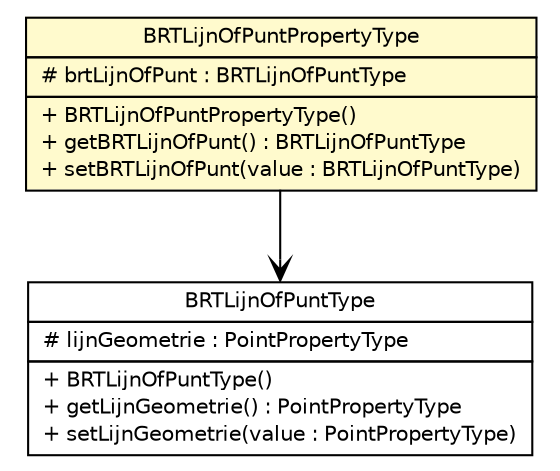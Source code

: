 #!/usr/local/bin/dot
#
# Class diagram 
# Generated by UMLGraph version R5_6-24-gf6e263 (http://www.umlgraph.org/)
#

digraph G {
	edge [fontname="Helvetica",fontsize=10,labelfontname="Helvetica",labelfontsize=10];
	node [fontname="Helvetica",fontsize=10,shape=plaintext];
	nodesep=0.25;
	ranksep=0.5;
	// nl.b3p.topnl.top250nl.BRTLijnOfPuntPropertyType
	c7459 [label=<<table title="nl.b3p.topnl.top250nl.BRTLijnOfPuntPropertyType" border="0" cellborder="1" cellspacing="0" cellpadding="2" port="p" bgcolor="lemonChiffon" href="./BRTLijnOfPuntPropertyType.html">
		<tr><td><table border="0" cellspacing="0" cellpadding="1">
<tr><td align="center" balign="center"> BRTLijnOfPuntPropertyType </td></tr>
		</table></td></tr>
		<tr><td><table border="0" cellspacing="0" cellpadding="1">
<tr><td align="left" balign="left"> # brtLijnOfPunt : BRTLijnOfPuntType </td></tr>
		</table></td></tr>
		<tr><td><table border="0" cellspacing="0" cellpadding="1">
<tr><td align="left" balign="left"> + BRTLijnOfPuntPropertyType() </td></tr>
<tr><td align="left" balign="left"> + getBRTLijnOfPunt() : BRTLijnOfPuntType </td></tr>
<tr><td align="left" balign="left"> + setBRTLijnOfPunt(value : BRTLijnOfPuntType) </td></tr>
		</table></td></tr>
		</table>>, URL="./BRTLijnOfPuntPropertyType.html", fontname="Helvetica", fontcolor="black", fontsize=10.0];
	// nl.b3p.topnl.top250nl.BRTLijnOfPuntType
	c7466 [label=<<table title="nl.b3p.topnl.top250nl.BRTLijnOfPuntType" border="0" cellborder="1" cellspacing="0" cellpadding="2" port="p" href="./BRTLijnOfPuntType.html">
		<tr><td><table border="0" cellspacing="0" cellpadding="1">
<tr><td align="center" balign="center"> BRTLijnOfPuntType </td></tr>
		</table></td></tr>
		<tr><td><table border="0" cellspacing="0" cellpadding="1">
<tr><td align="left" balign="left"> # lijnGeometrie : PointPropertyType </td></tr>
		</table></td></tr>
		<tr><td><table border="0" cellspacing="0" cellpadding="1">
<tr><td align="left" balign="left"> + BRTLijnOfPuntType() </td></tr>
<tr><td align="left" balign="left"> + getLijnGeometrie() : PointPropertyType </td></tr>
<tr><td align="left" balign="left"> + setLijnGeometrie(value : PointPropertyType) </td></tr>
		</table></td></tr>
		</table>>, URL="./BRTLijnOfPuntType.html", fontname="Helvetica", fontcolor="black", fontsize=10.0];
	// nl.b3p.topnl.top250nl.BRTLijnOfPuntPropertyType NAVASSOC nl.b3p.topnl.top250nl.BRTLijnOfPuntType
	c7459:p -> c7466:p [taillabel="", label="", headlabel="", fontname="Helvetica", fontcolor="black", fontsize=10.0, color="black", arrowhead=open];
}


